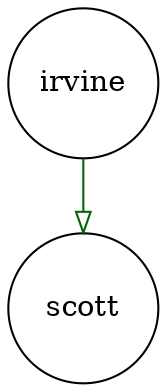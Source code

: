 digraph partagr_irvine_scott { 
 K=0.6 
 "irvine" -> { "scott" } [color="darkgreen", arrowhead="onormal", penwidth=1, href="#6"]; 
 "irvine" [shape="circle", fixedsize="true", height=1, width=1, style="filled", fillcolor="white", href="#irvine"]; 
 "scott" [shape="circle", fixedsize="true", height=1, width=1, style="filled", fillcolor="white", href="#scott"]; 

}